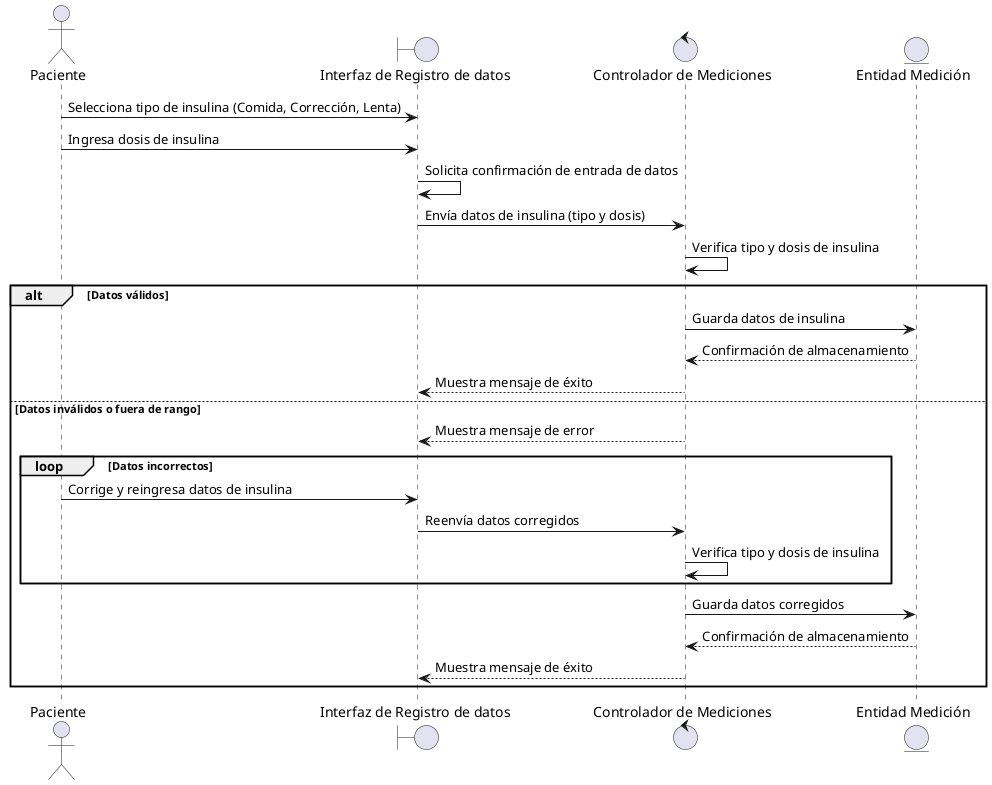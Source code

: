 @startuml
actor Paciente as p
boundary "Interfaz de Registro de datos" as fg
control "Controlador de Mediciones" as cg
entity "Entidad Medición" as rg

p -> fg : Selecciona tipo de insulina (Comida, Corrección, Lenta)
p -> fg : Ingresa dosis de insulina
fg -> fg : Solicita confirmación de entrada de datos
fg -> cg : Envía datos de insulina (tipo y dosis)
cg -> cg : Verifica tipo y dosis de insulina

alt Datos válidos
    cg -> rg : Guarda datos de insulina
    rg --> cg : Confirmación de almacenamiento
    cg --> fg : Muestra mensaje de éxito
else Datos inválidos o fuera de rango
    cg --> fg : Muestra mensaje de error
    loop Datos incorrectos
        p -> fg : Corrige y reingresa datos de insulina
        fg -> cg : Reenvía datos corregidos
        cg -> cg : Verifica tipo y dosis de insulina
    end
    cg -> rg : Guarda datos corregidos
    rg --> cg : Confirmación de almacenamiento
    cg --> fg : Muestra mensaje de éxito
end
@enduml
